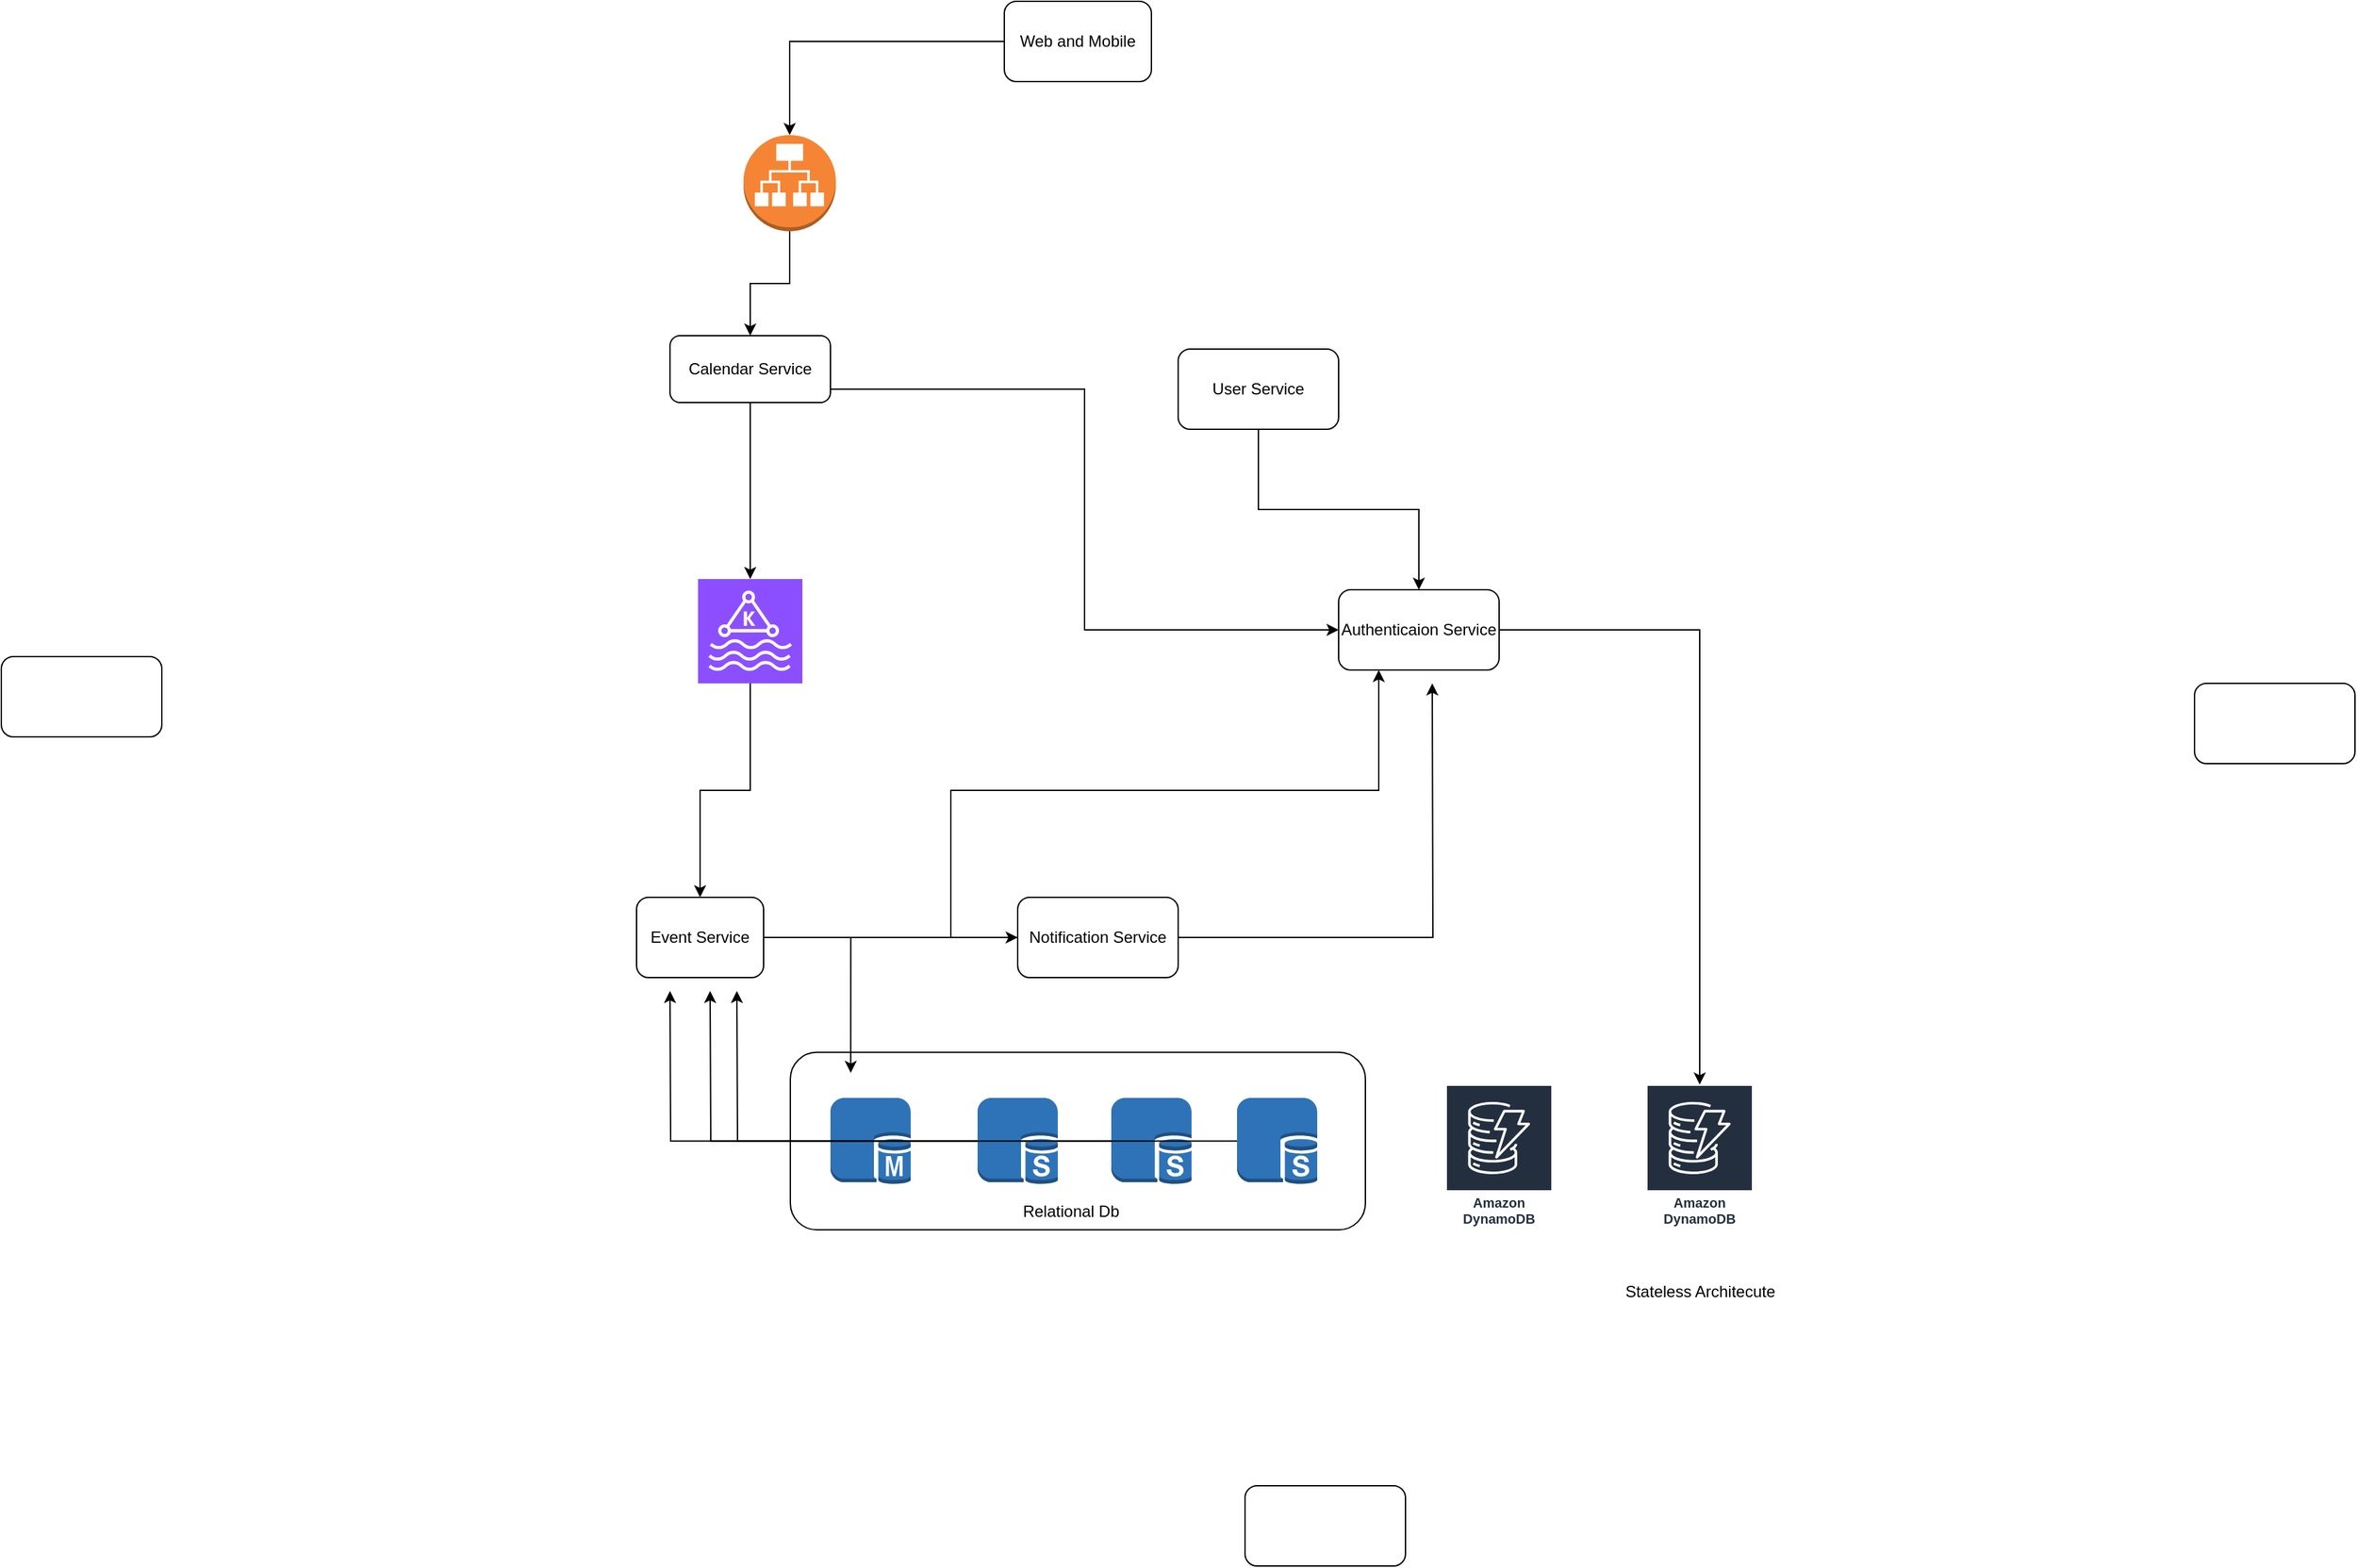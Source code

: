 <mxfile version="24.7.17">
  <diagram name="Page-1" id="m74GUtvZsmZqAEqC0ScD">
    <mxGraphModel dx="2170" dy="844" grid="1" gridSize="10" guides="1" tooltips="1" connect="1" arrows="1" fold="1" page="1" pageScale="1" pageWidth="827" pageHeight="1169" math="0" shadow="0">
      <root>
        <mxCell id="0" />
        <mxCell id="1" parent="0" />
        <mxCell id="6SCwgLZgFgUroboN4gBO-17" value="" style="rounded=1;whiteSpace=wrap;html=1;" vertex="1" parent="1">
          <mxGeometry x="80" y="965.88" width="430" height="132.75" as="geometry" />
        </mxCell>
        <mxCell id="6SCwgLZgFgUroboN4gBO-4" value="Web and Mobile" style="rounded=1;whiteSpace=wrap;html=1;" vertex="1" parent="1">
          <mxGeometry x="240" y="180" width="110" height="60" as="geometry" />
        </mxCell>
        <mxCell id="6SCwgLZgFgUroboN4gBO-33" style="edgeStyle=orthogonalEdgeStyle;rounded=0;orthogonalLoop=1;jettySize=auto;html=1;entryX=0;entryY=0.5;entryDx=0;entryDy=0;" edge="1" parent="1" source="6SCwgLZgFgUroboN4gBO-5" target="6SCwgLZgFgUroboN4gBO-27">
          <mxGeometry relative="1" as="geometry">
            <Array as="points">
              <mxPoint x="300" y="470" />
              <mxPoint x="300" y="650" />
            </Array>
          </mxGeometry>
        </mxCell>
        <mxCell id="6SCwgLZgFgUroboN4gBO-42" style="edgeStyle=orthogonalEdgeStyle;rounded=0;orthogonalLoop=1;jettySize=auto;html=1;" edge="1" parent="1" source="6SCwgLZgFgUroboN4gBO-5" target="6SCwgLZgFgUroboN4gBO-13">
          <mxGeometry relative="1" as="geometry" />
        </mxCell>
        <mxCell id="6SCwgLZgFgUroboN4gBO-5" value="Calendar Service" style="rounded=1;whiteSpace=wrap;html=1;" vertex="1" parent="1">
          <mxGeometry x="-10" y="430" width="120" height="50" as="geometry" />
        </mxCell>
        <mxCell id="6SCwgLZgFgUroboN4gBO-34" style="edgeStyle=orthogonalEdgeStyle;rounded=0;orthogonalLoop=1;jettySize=auto;html=1;" edge="1" parent="1" source="6SCwgLZgFgUroboN4gBO-9">
          <mxGeometry relative="1" as="geometry">
            <mxPoint x="560" y="690" as="targetPoint" />
          </mxGeometry>
        </mxCell>
        <mxCell id="6SCwgLZgFgUroboN4gBO-46" style="edgeStyle=orthogonalEdgeStyle;rounded=0;orthogonalLoop=1;jettySize=auto;html=1;" edge="1" parent="1" source="6SCwgLZgFgUroboN4gBO-9" target="6SCwgLZgFgUroboN4gBO-10">
          <mxGeometry relative="1" as="geometry" />
        </mxCell>
        <mxCell id="6SCwgLZgFgUroboN4gBO-9" value="Event Service" style="rounded=1;whiteSpace=wrap;html=1;" vertex="1" parent="1">
          <mxGeometry x="-35" y="850" width="95" height="60" as="geometry" />
        </mxCell>
        <mxCell id="6SCwgLZgFgUroboN4gBO-35" style="edgeStyle=orthogonalEdgeStyle;rounded=0;orthogonalLoop=1;jettySize=auto;html=1;entryX=0.25;entryY=1;entryDx=0;entryDy=0;" edge="1" parent="1" source="6SCwgLZgFgUroboN4gBO-10" target="6SCwgLZgFgUroboN4gBO-27">
          <mxGeometry relative="1" as="geometry">
            <Array as="points">
              <mxPoint x="200" y="770" />
              <mxPoint x="520" y="770" />
            </Array>
          </mxGeometry>
        </mxCell>
        <mxCell id="6SCwgLZgFgUroboN4gBO-10" value="Notification Service" style="rounded=1;whiteSpace=wrap;html=1;" vertex="1" parent="1">
          <mxGeometry x="250" y="850" width="120" height="60" as="geometry" />
        </mxCell>
        <mxCell id="6SCwgLZgFgUroboN4gBO-45" style="edgeStyle=orthogonalEdgeStyle;rounded=0;orthogonalLoop=1;jettySize=auto;html=1;entryX=0.5;entryY=0;entryDx=0;entryDy=0;" edge="1" parent="1" source="6SCwgLZgFgUroboN4gBO-13" target="6SCwgLZgFgUroboN4gBO-9">
          <mxGeometry relative="1" as="geometry">
            <mxPoint x="30" y="790" as="targetPoint" />
          </mxGeometry>
        </mxCell>
        <mxCell id="6SCwgLZgFgUroboN4gBO-13" value="" style="sketch=0;points=[[0,0,0],[0.25,0,0],[0.5,0,0],[0.75,0,0],[1,0,0],[0,1,0],[0.25,1,0],[0.5,1,0],[0.75,1,0],[1,1,0],[0,0.25,0],[0,0.5,0],[0,0.75,0],[1,0.25,0],[1,0.5,0],[1,0.75,0]];outlineConnect=0;fontColor=#232F3E;fillColor=#8C4FFF;strokeColor=#ffffff;dashed=0;verticalLabelPosition=bottom;verticalAlign=top;align=center;html=1;fontSize=12;fontStyle=0;aspect=fixed;shape=mxgraph.aws4.resourceIcon;resIcon=mxgraph.aws4.managed_streaming_for_kafka;" vertex="1" parent="1">
          <mxGeometry x="11" y="612" width="78" height="78" as="geometry" />
        </mxCell>
        <mxCell id="6SCwgLZgFgUroboN4gBO-15" value="" style="outlineConnect=0;dashed=0;verticalLabelPosition=bottom;verticalAlign=top;align=center;html=1;shape=mxgraph.aws3.sql_master;fillColor=#2E73B8;gradientColor=none;" vertex="1" parent="1">
          <mxGeometry x="110" y="1000" width="60" height="64.5" as="geometry" />
        </mxCell>
        <mxCell id="6SCwgLZgFgUroboN4gBO-49" style="edgeStyle=orthogonalEdgeStyle;rounded=0;orthogonalLoop=1;jettySize=auto;html=1;" edge="1" parent="1" source="6SCwgLZgFgUroboN4gBO-16">
          <mxGeometry relative="1" as="geometry">
            <mxPoint x="20" y="920" as="targetPoint" />
          </mxGeometry>
        </mxCell>
        <mxCell id="6SCwgLZgFgUroboN4gBO-16" value="" style="outlineConnect=0;dashed=0;verticalLabelPosition=bottom;verticalAlign=top;align=center;html=1;shape=mxgraph.aws3.sql_slave;fillColor=#2E73B8;gradientColor=none;" vertex="1" parent="1">
          <mxGeometry x="320" y="1000" width="60" height="64.5" as="geometry" />
        </mxCell>
        <mxCell id="6SCwgLZgFgUroboN4gBO-48" style="edgeStyle=orthogonalEdgeStyle;rounded=0;orthogonalLoop=1;jettySize=auto;html=1;" edge="1" parent="1" source="6SCwgLZgFgUroboN4gBO-18">
          <mxGeometry relative="1" as="geometry">
            <mxPoint x="-10" y="920" as="targetPoint" />
          </mxGeometry>
        </mxCell>
        <mxCell id="6SCwgLZgFgUroboN4gBO-18" value="" style="outlineConnect=0;dashed=0;verticalLabelPosition=bottom;verticalAlign=top;align=center;html=1;shape=mxgraph.aws3.sql_slave;fillColor=#2E73B8;gradientColor=none;" vertex="1" parent="1">
          <mxGeometry x="220" y="1000" width="60" height="64.5" as="geometry" />
        </mxCell>
        <mxCell id="6SCwgLZgFgUroboN4gBO-50" style="edgeStyle=orthogonalEdgeStyle;rounded=0;orthogonalLoop=1;jettySize=auto;html=1;" edge="1" parent="1" source="6SCwgLZgFgUroboN4gBO-20">
          <mxGeometry relative="1" as="geometry">
            <mxPoint x="40" y="920" as="targetPoint" />
          </mxGeometry>
        </mxCell>
        <mxCell id="6SCwgLZgFgUroboN4gBO-20" value="" style="outlineConnect=0;dashed=0;verticalLabelPosition=bottom;verticalAlign=top;align=center;html=1;shape=mxgraph.aws3.sql_slave;fillColor=#2E73B8;gradientColor=none;" vertex="1" parent="1">
          <mxGeometry x="414" y="1000" width="60" height="64.5" as="geometry" />
        </mxCell>
        <mxCell id="6SCwgLZgFgUroboN4gBO-21" value="Relational Db" style="text;html=1;align=center;verticalAlign=middle;whiteSpace=wrap;rounded=0;" vertex="1" parent="1">
          <mxGeometry x="240" y="1070" width="100" height="30" as="geometry" />
        </mxCell>
        <mxCell id="6SCwgLZgFgUroboN4gBO-22" value="Amazon DynamoDB" style="sketch=0;outlineConnect=0;fontColor=#232F3E;gradientColor=none;strokeColor=#ffffff;fillColor=#232F3E;dashed=0;verticalLabelPosition=middle;verticalAlign=bottom;align=center;html=1;whiteSpace=wrap;fontSize=10;fontStyle=1;spacing=3;shape=mxgraph.aws4.productIcon;prIcon=mxgraph.aws4.dynamodb;" vertex="1" parent="1">
          <mxGeometry x="720" y="990" width="80" height="110" as="geometry" />
        </mxCell>
        <mxCell id="6SCwgLZgFgUroboN4gBO-23" value="" style="rounded=1;whiteSpace=wrap;html=1;" vertex="1" parent="1">
          <mxGeometry x="420" y="1290" width="120" height="60" as="geometry" />
        </mxCell>
        <mxCell id="6SCwgLZgFgUroboN4gBO-31" style="edgeStyle=orthogonalEdgeStyle;rounded=0;orthogonalLoop=1;jettySize=auto;html=1;entryX=0.5;entryY=0;entryDx=0;entryDy=0;" edge="1" parent="1" source="6SCwgLZgFgUroboN4gBO-24" target="6SCwgLZgFgUroboN4gBO-27">
          <mxGeometry relative="1" as="geometry" />
        </mxCell>
        <mxCell id="6SCwgLZgFgUroboN4gBO-24" value="User Service" style="rounded=1;whiteSpace=wrap;html=1;" vertex="1" parent="1">
          <mxGeometry x="370" y="440" width="120" height="60" as="geometry" />
        </mxCell>
        <mxCell id="6SCwgLZgFgUroboN4gBO-25" value="" style="rounded=1;whiteSpace=wrap;html=1;" vertex="1" parent="1">
          <mxGeometry x="1130" y="690" width="120" height="60" as="geometry" />
        </mxCell>
        <mxCell id="6SCwgLZgFgUroboN4gBO-26" value="Stateless Architecute" style="text;html=1;align=center;verticalAlign=middle;resizable=0;points=[];autosize=1;strokeColor=none;fillColor=none;" vertex="1" parent="1">
          <mxGeometry x="690" y="1130" width="140" height="30" as="geometry" />
        </mxCell>
        <mxCell id="6SCwgLZgFgUroboN4gBO-32" style="edgeStyle=orthogonalEdgeStyle;rounded=0;orthogonalLoop=1;jettySize=auto;html=1;" edge="1" parent="1" source="6SCwgLZgFgUroboN4gBO-27" target="6SCwgLZgFgUroboN4gBO-22">
          <mxGeometry relative="1" as="geometry" />
        </mxCell>
        <mxCell id="6SCwgLZgFgUroboN4gBO-27" value="Authenticaion Service" style="rounded=1;whiteSpace=wrap;html=1;" vertex="1" parent="1">
          <mxGeometry x="490" y="620" width="120" height="60" as="geometry" />
        </mxCell>
        <mxCell id="6SCwgLZgFgUroboN4gBO-29" value="" style="rounded=1;whiteSpace=wrap;html=1;" vertex="1" parent="1">
          <mxGeometry x="-510" y="670" width="120" height="60" as="geometry" />
        </mxCell>
        <mxCell id="6SCwgLZgFgUroboN4gBO-41" style="edgeStyle=orthogonalEdgeStyle;rounded=0;orthogonalLoop=1;jettySize=auto;html=1;exitX=0.5;exitY=1;exitDx=0;exitDy=0;exitPerimeter=0;entryX=0.5;entryY=0;entryDx=0;entryDy=0;" edge="1" parent="1" source="6SCwgLZgFgUroboN4gBO-36" target="6SCwgLZgFgUroboN4gBO-5">
          <mxGeometry relative="1" as="geometry" />
        </mxCell>
        <mxCell id="6SCwgLZgFgUroboN4gBO-36" value="" style="outlineConnect=0;dashed=0;verticalLabelPosition=bottom;verticalAlign=top;align=center;html=1;shape=mxgraph.aws3.application_load_balancer;fillColor=#F58534;gradientColor=none;" vertex="1" parent="1">
          <mxGeometry x="45" y="280" width="69" height="72" as="geometry" />
        </mxCell>
        <mxCell id="6SCwgLZgFgUroboN4gBO-37" value="Amazon DynamoDB" style="sketch=0;outlineConnect=0;fontColor=#232F3E;gradientColor=none;strokeColor=#ffffff;fillColor=#232F3E;dashed=0;verticalLabelPosition=middle;verticalAlign=bottom;align=center;html=1;whiteSpace=wrap;fontSize=10;fontStyle=1;spacing=3;shape=mxgraph.aws4.productIcon;prIcon=mxgraph.aws4.dynamodb;" vertex="1" parent="1">
          <mxGeometry x="570" y="990" width="80" height="110" as="geometry" />
        </mxCell>
        <mxCell id="6SCwgLZgFgUroboN4gBO-40" style="edgeStyle=orthogonalEdgeStyle;rounded=0;orthogonalLoop=1;jettySize=auto;html=1;entryX=0.5;entryY=0;entryDx=0;entryDy=0;entryPerimeter=0;" edge="1" parent="1" source="6SCwgLZgFgUroboN4gBO-4" target="6SCwgLZgFgUroboN4gBO-36">
          <mxGeometry relative="1" as="geometry" />
        </mxCell>
        <mxCell id="6SCwgLZgFgUroboN4gBO-47" style="edgeStyle=orthogonalEdgeStyle;rounded=0;orthogonalLoop=1;jettySize=auto;html=1;entryX=0.105;entryY=0.116;entryDx=0;entryDy=0;entryPerimeter=0;" edge="1" parent="1" source="6SCwgLZgFgUroboN4gBO-9" target="6SCwgLZgFgUroboN4gBO-17">
          <mxGeometry relative="1" as="geometry" />
        </mxCell>
      </root>
    </mxGraphModel>
  </diagram>
</mxfile>
